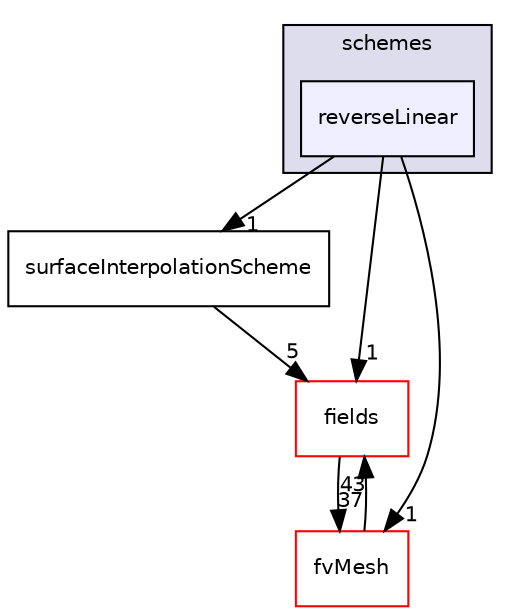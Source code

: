 digraph "src/finiteVolume/interpolation/surfaceInterpolation/schemes/reverseLinear" {
  bgcolor=transparent;
  compound=true
  node [ fontsize="10", fontname="Helvetica"];
  edge [ labelfontsize="10", labelfontname="Helvetica"];
  subgraph clusterdir_deb7d71175aa940c147966c547ebcb7e {
    graph [ bgcolor="#ddddee", pencolor="black", label="schemes" fontname="Helvetica", fontsize="10", URL="dir_deb7d71175aa940c147966c547ebcb7e.html"]
  dir_d70050f29e7ffdcf651aa4bbd070ecb6 [shape=box, label="reverseLinear", style="filled", fillcolor="#eeeeff", pencolor="black", URL="dir_d70050f29e7ffdcf651aa4bbd070ecb6.html"];
  }
  dir_19d3b1afd53ea5e65e1bc53b79dacb85 [shape=box label="surfaceInterpolationScheme" URL="dir_19d3b1afd53ea5e65e1bc53b79dacb85.html"];
  dir_25ab4a83a983f7bb7a38b7f63bb141b7 [shape=box label="fields" color="red" URL="dir_25ab4a83a983f7bb7a38b7f63bb141b7.html"];
  dir_c382fa095c9c33d8673c0dd60aaef275 [shape=box label="fvMesh" color="red" URL="dir_c382fa095c9c33d8673c0dd60aaef275.html"];
  dir_d70050f29e7ffdcf651aa4bbd070ecb6->dir_19d3b1afd53ea5e65e1bc53b79dacb85 [headlabel="1", labeldistance=1.5 headhref="dir_001238_001243.html"];
  dir_d70050f29e7ffdcf651aa4bbd070ecb6->dir_25ab4a83a983f7bb7a38b7f63bb141b7 [headlabel="1", labeldistance=1.5 headhref="dir_001238_000917.html"];
  dir_d70050f29e7ffdcf651aa4bbd070ecb6->dir_c382fa095c9c33d8673c0dd60aaef275 [headlabel="1", labeldistance=1.5 headhref="dir_001238_001100.html"];
  dir_19d3b1afd53ea5e65e1bc53b79dacb85->dir_25ab4a83a983f7bb7a38b7f63bb141b7 [headlabel="5", labeldistance=1.5 headhref="dir_001243_000917.html"];
  dir_25ab4a83a983f7bb7a38b7f63bb141b7->dir_c382fa095c9c33d8673c0dd60aaef275 [headlabel="37", labeldistance=1.5 headhref="dir_000917_001100.html"];
  dir_c382fa095c9c33d8673c0dd60aaef275->dir_25ab4a83a983f7bb7a38b7f63bb141b7 [headlabel="43", labeldistance=1.5 headhref="dir_001100_000917.html"];
}
